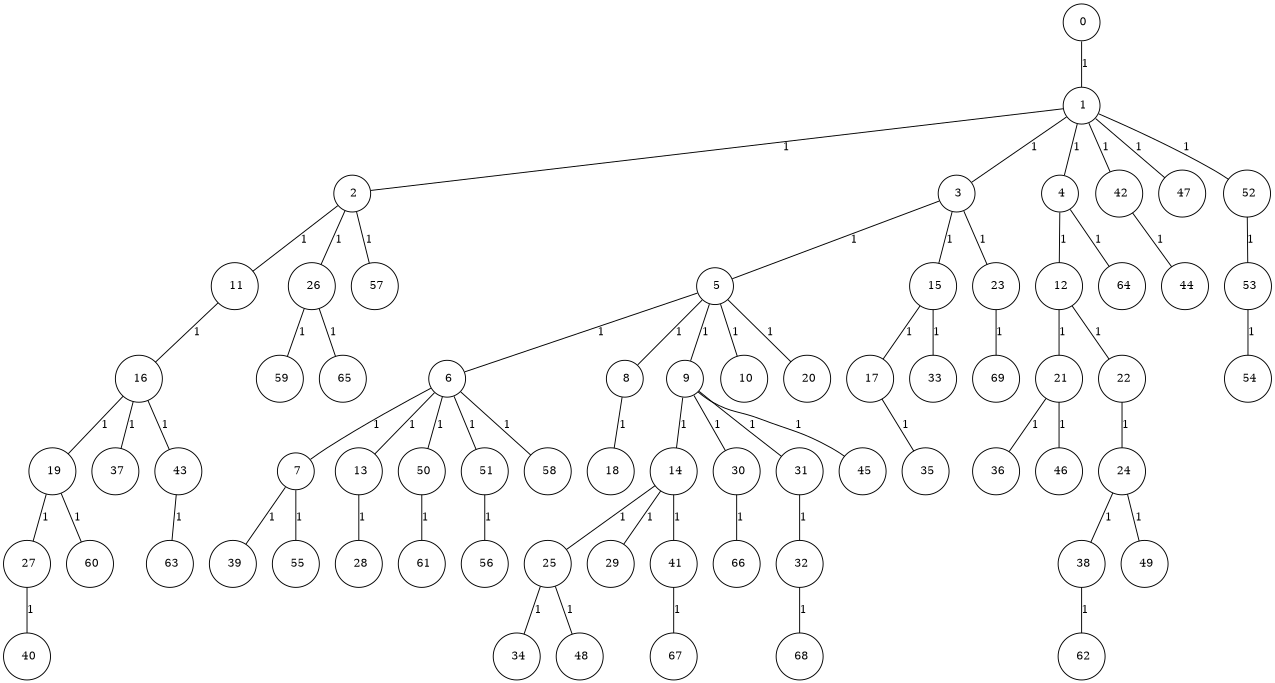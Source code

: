 graph G {
size="8.5,11;"
ratio = "expand;"
fixedsize="true;"
overlap="scale;"
node[shape=circle,width=.12,hight=.12,fontsize=12]
edge[fontsize=12]

0[label=" 0" color=black, pos="0.23615248,2.6884223!"];
1[label=" 1" color=black, pos="2.0130312,1.3068344!"];
2[label=" 2" color=black, pos="0.66114422,2.7412389!"];
3[label=" 3" color=black, pos="0.68717184,2.9215949!"];
4[label=" 4" color=black, pos="2.8736041,1.2611975!"];
5[label=" 5" color=black, pos="0.26837032,1.459039!"];
6[label=" 6" color=black, pos="2.1551186,2.8000311!"];
7[label=" 7" color=black, pos="1.1348232,1.7981162!"];
8[label=" 8" color=black, pos="1.8376321,1.3345844!"];
9[label=" 9" color=black, pos="1.7101483,0.69396967!"];
10[label=" 10" color=black, pos="1.0183669,1.4464863!"];
11[label=" 11" color=black, pos="1.3365979,0.56489912!"];
12[label=" 12" color=black, pos="2.9738903,0.17807256!"];
13[label=" 13" color=black, pos="2.6055956,0.11704118!"];
14[label=" 14" color=black, pos="0.038384132,1.1277421!"];
15[label=" 15" color=black, pos="0.050447446,0.54418297!"];
16[label=" 16" color=black, pos="2.4123967,0.73874276!"];
17[label=" 17" color=black, pos="1.5201862,1.4938375!"];
18[label=" 18" color=black, pos="0.86792096,0.24409182!"];
19[label=" 19" color=black, pos="2.308405,0.41472084!"];
20[label=" 20" color=black, pos="1.6350876,0.52455584!"];
21[label=" 21" color=black, pos="2.229905,1.0013973!"];
22[label=" 22" color=black, pos="1.5586693,2.4414965!"];
23[label=" 23" color=black, pos="0.054997711,2.4971963!"];
24[label=" 24" color=black, pos="1.8644468,2.5899394!"];
25[label=" 25" color=black, pos="2.6686515,0.923186!"];
26[label=" 26" color=black, pos="2.0241007,0.74109129!"];
27[label=" 27" color=black, pos="0.97626877,1.6148009!"];
28[label=" 28" color=black, pos="2.7486055,2.8520395!"];
29[label=" 29" color=black, pos="0.7809538,0.24679969!"];
30[label=" 30" color=black, pos="2.9825763,2.9487399!"];
31[label=" 31" color=black, pos="1.6739756,1.5049684!"];
32[label=" 32" color=black, pos="0.68187527,2.9230553!"];
33[label=" 33" color=black, pos="2.1786847,2.8870992!"];
34[label=" 34" color=black, pos="2.0135191,0.53529103!"];
35[label=" 35" color=black, pos="1.7840026,1.6011442!"];
36[label=" 36" color=black, pos="1.2894487,2.5111187!"];
37[label=" 37" color=black, pos="0.30662054,2.4100257!"];
38[label=" 38" color=black, pos="0.44621456,1.3267708!"];
39[label=" 39" color=black, pos="0.80470182,1.6586125!"];
40[label=" 40" color=black, pos="1.926647,0.83710385!"];
41[label=" 41" color=black, pos="1.427909,0.30811702!"];
42[label=" 42" color=black, pos="2.3523935,1.431216!"];
43[label=" 43" color=black, pos="1.9935,1.6690043!"];
44[label=" 44" color=black, pos="2.485544,2.3533513!"];
45[label=" 45" color=black, pos="0.93804147,1.0813613!"];
46[label=" 46" color=black, pos="0.1221426,2.5044462!"];
47[label=" 47" color=black, pos="0.23987121,0.41342151!"];
48[label=" 48" color=black, pos="0.74472638,0.27184985!"];
49[label=" 49" color=black, pos="1.9747284,1.6140636!"];
50[label=" 50" color=black, pos="2.4233749,0.46351811!"];
51[label=" 51" color=black, pos="0.077639842,2.6998237!"];
52[label=" 52" color=black, pos="0.3126455,2.3553483!"];
53[label=" 53" color=black, pos="1.816552,2.634943!"];
54[label=" 54" color=black, pos="1.8448416,2.865539!"];
55[label=" 55" color=black, pos="2.3024478,0.25123102!"];
56[label=" 56" color=black, pos="0.52948588,2.2198096!"];
57[label=" 57" color=black, pos="0.10304773,1.8313362!"];
58[label=" 58" color=black, pos="0.87915274,2.9432976!"];
59[label=" 59" color=black, pos="0.42737677,2.5199764!"];
60[label=" 60" color=black, pos="2.6962963,0.99070923!"];
61[label=" 61" color=black, pos="0.31203424,1.4515428!"];
62[label=" 62" color=black, pos="1.7650414,0.2415887!"];
63[label=" 63" color=black, pos="0.59604234,1.1146633!"];
64[label=" 64" color=black, pos="0.015900584,1.6297425!"];
65[label=" 65" color=black, pos="1.1683461,1.645371!"];
66[label=" 66" color=black, pos="1.7559331,0.0042913896!"];
67[label=" 67" color=black, pos="1.2317898,0.92333208!"];
68[label=" 68" color=black, pos="0.39959244,2.4409343!"];
69[label=" 69" color=black, pos="2.5396936,1.8685026!"];
0--1[label="1"]
1--2[label="1"]
1--3[label="1"]
1--4[label="1"]
1--42[label="1"]
1--47[label="1"]
1--52[label="1"]
2--11[label="1"]
2--26[label="1"]
2--57[label="1"]
3--5[label="1"]
3--15[label="1"]
3--23[label="1"]
4--12[label="1"]
4--64[label="1"]
5--6[label="1"]
5--8[label="1"]
5--9[label="1"]
5--10[label="1"]
5--20[label="1"]
6--7[label="1"]
6--13[label="1"]
6--50[label="1"]
6--51[label="1"]
6--58[label="1"]
7--39[label="1"]
7--55[label="1"]
8--18[label="1"]
9--14[label="1"]
9--30[label="1"]
9--31[label="1"]
9--45[label="1"]
11--16[label="1"]
12--21[label="1"]
12--22[label="1"]
13--28[label="1"]
14--25[label="1"]
14--29[label="1"]
14--41[label="1"]
15--17[label="1"]
15--33[label="1"]
16--19[label="1"]
16--37[label="1"]
16--43[label="1"]
17--35[label="1"]
19--27[label="1"]
19--60[label="1"]
21--36[label="1"]
21--46[label="1"]
22--24[label="1"]
23--69[label="1"]
24--38[label="1"]
24--49[label="1"]
25--34[label="1"]
25--48[label="1"]
26--59[label="1"]
26--65[label="1"]
27--40[label="1"]
30--66[label="1"]
31--32[label="1"]
32--68[label="1"]
38--62[label="1"]
41--67[label="1"]
42--44[label="1"]
43--63[label="1"]
50--61[label="1"]
51--56[label="1"]
52--53[label="1"]
53--54[label="1"]

}
